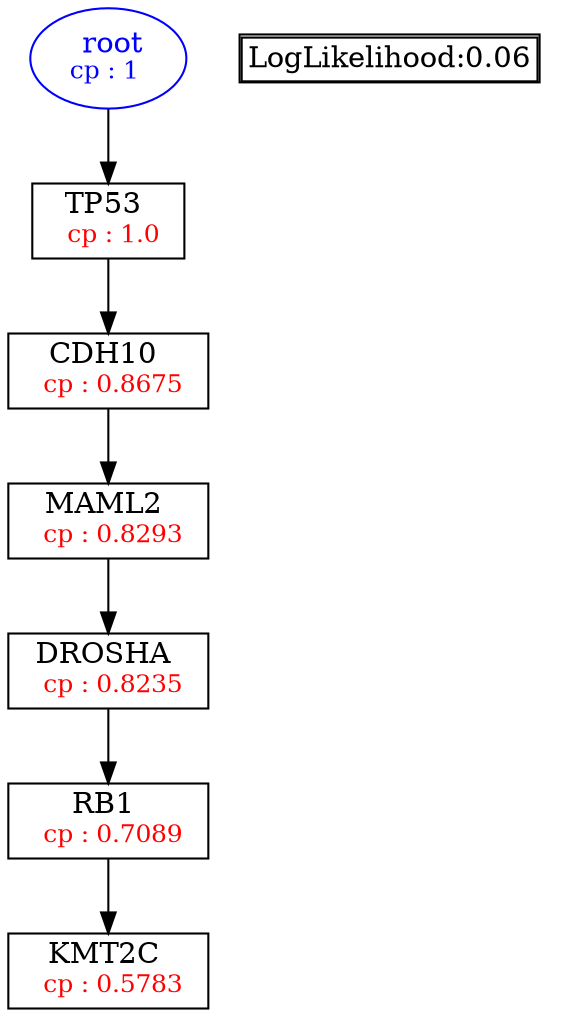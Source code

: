 digraph tree {
    "root" [label=<<font color='Blue'> root</font><br/><font color='Blue' POINT-SIZE='12'>cp : 1 </font>>, shape=oval, color=Blue];
    "S5" [label =<TP53 <br/> <font color='Red' POINT-SIZE='12'> cp : 1.0 </font>>, shape=box];
    "S1" [label =<CDH10 <br/> <font color='Red' POINT-SIZE='12'> cp : 0.8675 </font>>, shape=box];
    "S4" [label =<MAML2 <br/> <font color='Red' POINT-SIZE='12'> cp : 0.8293 </font>>, shape=box];
    "S2" [label =<DROSHA <br/> <font color='Red' POINT-SIZE='12'> cp : 0.8235 </font>>, shape=box];
    "S6" [label =<RB1 <br/> <font color='Red' POINT-SIZE='12'> cp : 0.7089 </font>>, shape=box];
    "S3" [label =<KMT2C <br/> <font color='Red' POINT-SIZE='12'> cp : 0.5783 </font>>, shape=box];
    "root" -> "S5";
    "S5" -> "S1";
    "S1" -> "S4";
    "S4" -> "S2";
    "S2" -> "S6";
    "S6" -> "S3";

    node[shape=plaintext]
    fontsize="10"
    struct1 [label=
    <<TABLE BORDER="1" CELLBORDER="1" CELLSPACING="0" >
    <TR><TD ALIGN="LEFT">LogLikelihood:0.06</TD></TR>
    </TABLE>>];

}
